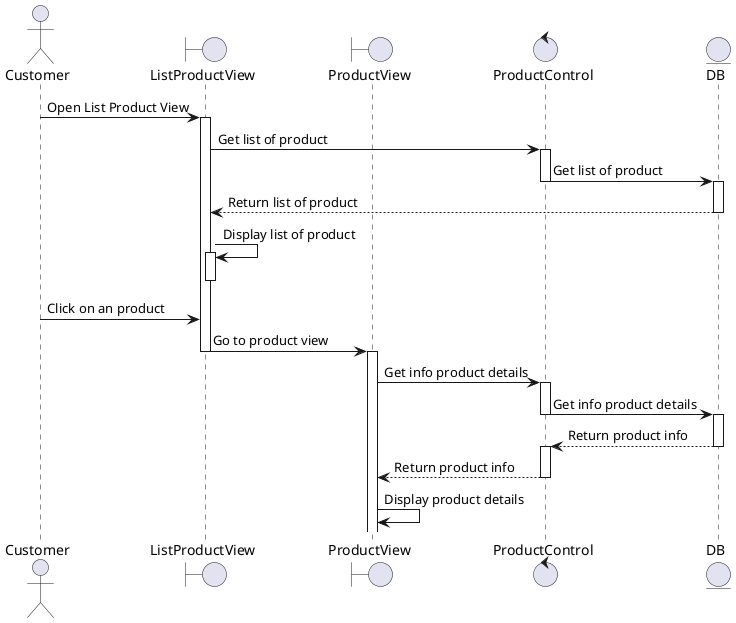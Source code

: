 @startuml

actor Customer 
boundary ListProductView 
boundary ProductView 
control ProductControl
entity DB 

Customer -> ListProductView: Open List Product View
activate ListProductView 
ListProductView -> ProductControl : Get list of product
activate ProductControl 
ProductControl -> DB:  Get list of product
deactivate ProductControl
activate DB
DB --> ListProductView: Return list of product
deactivate DB
ListProductView -> ListProductView: Display list of product
activate ListProductView 
deactivate ListProductView 

Customer -> ListProductView: Click on an product

ListProductView -> ProductView: Go to product view
deactivate ListProductView 
activate ProductView
ProductView -> ProductControl: Get info product details
activate ProductControl
ProductControl -> DB: Get info product details
deactivate ProductControl
activate DB

DB --> ProductControl: Return product info
deactivate DB
activate ProductControl

ProductControl --> ProductView: Return product info
deactivate ProductControl

ProductView -> ProductView: Display product details

@enduml